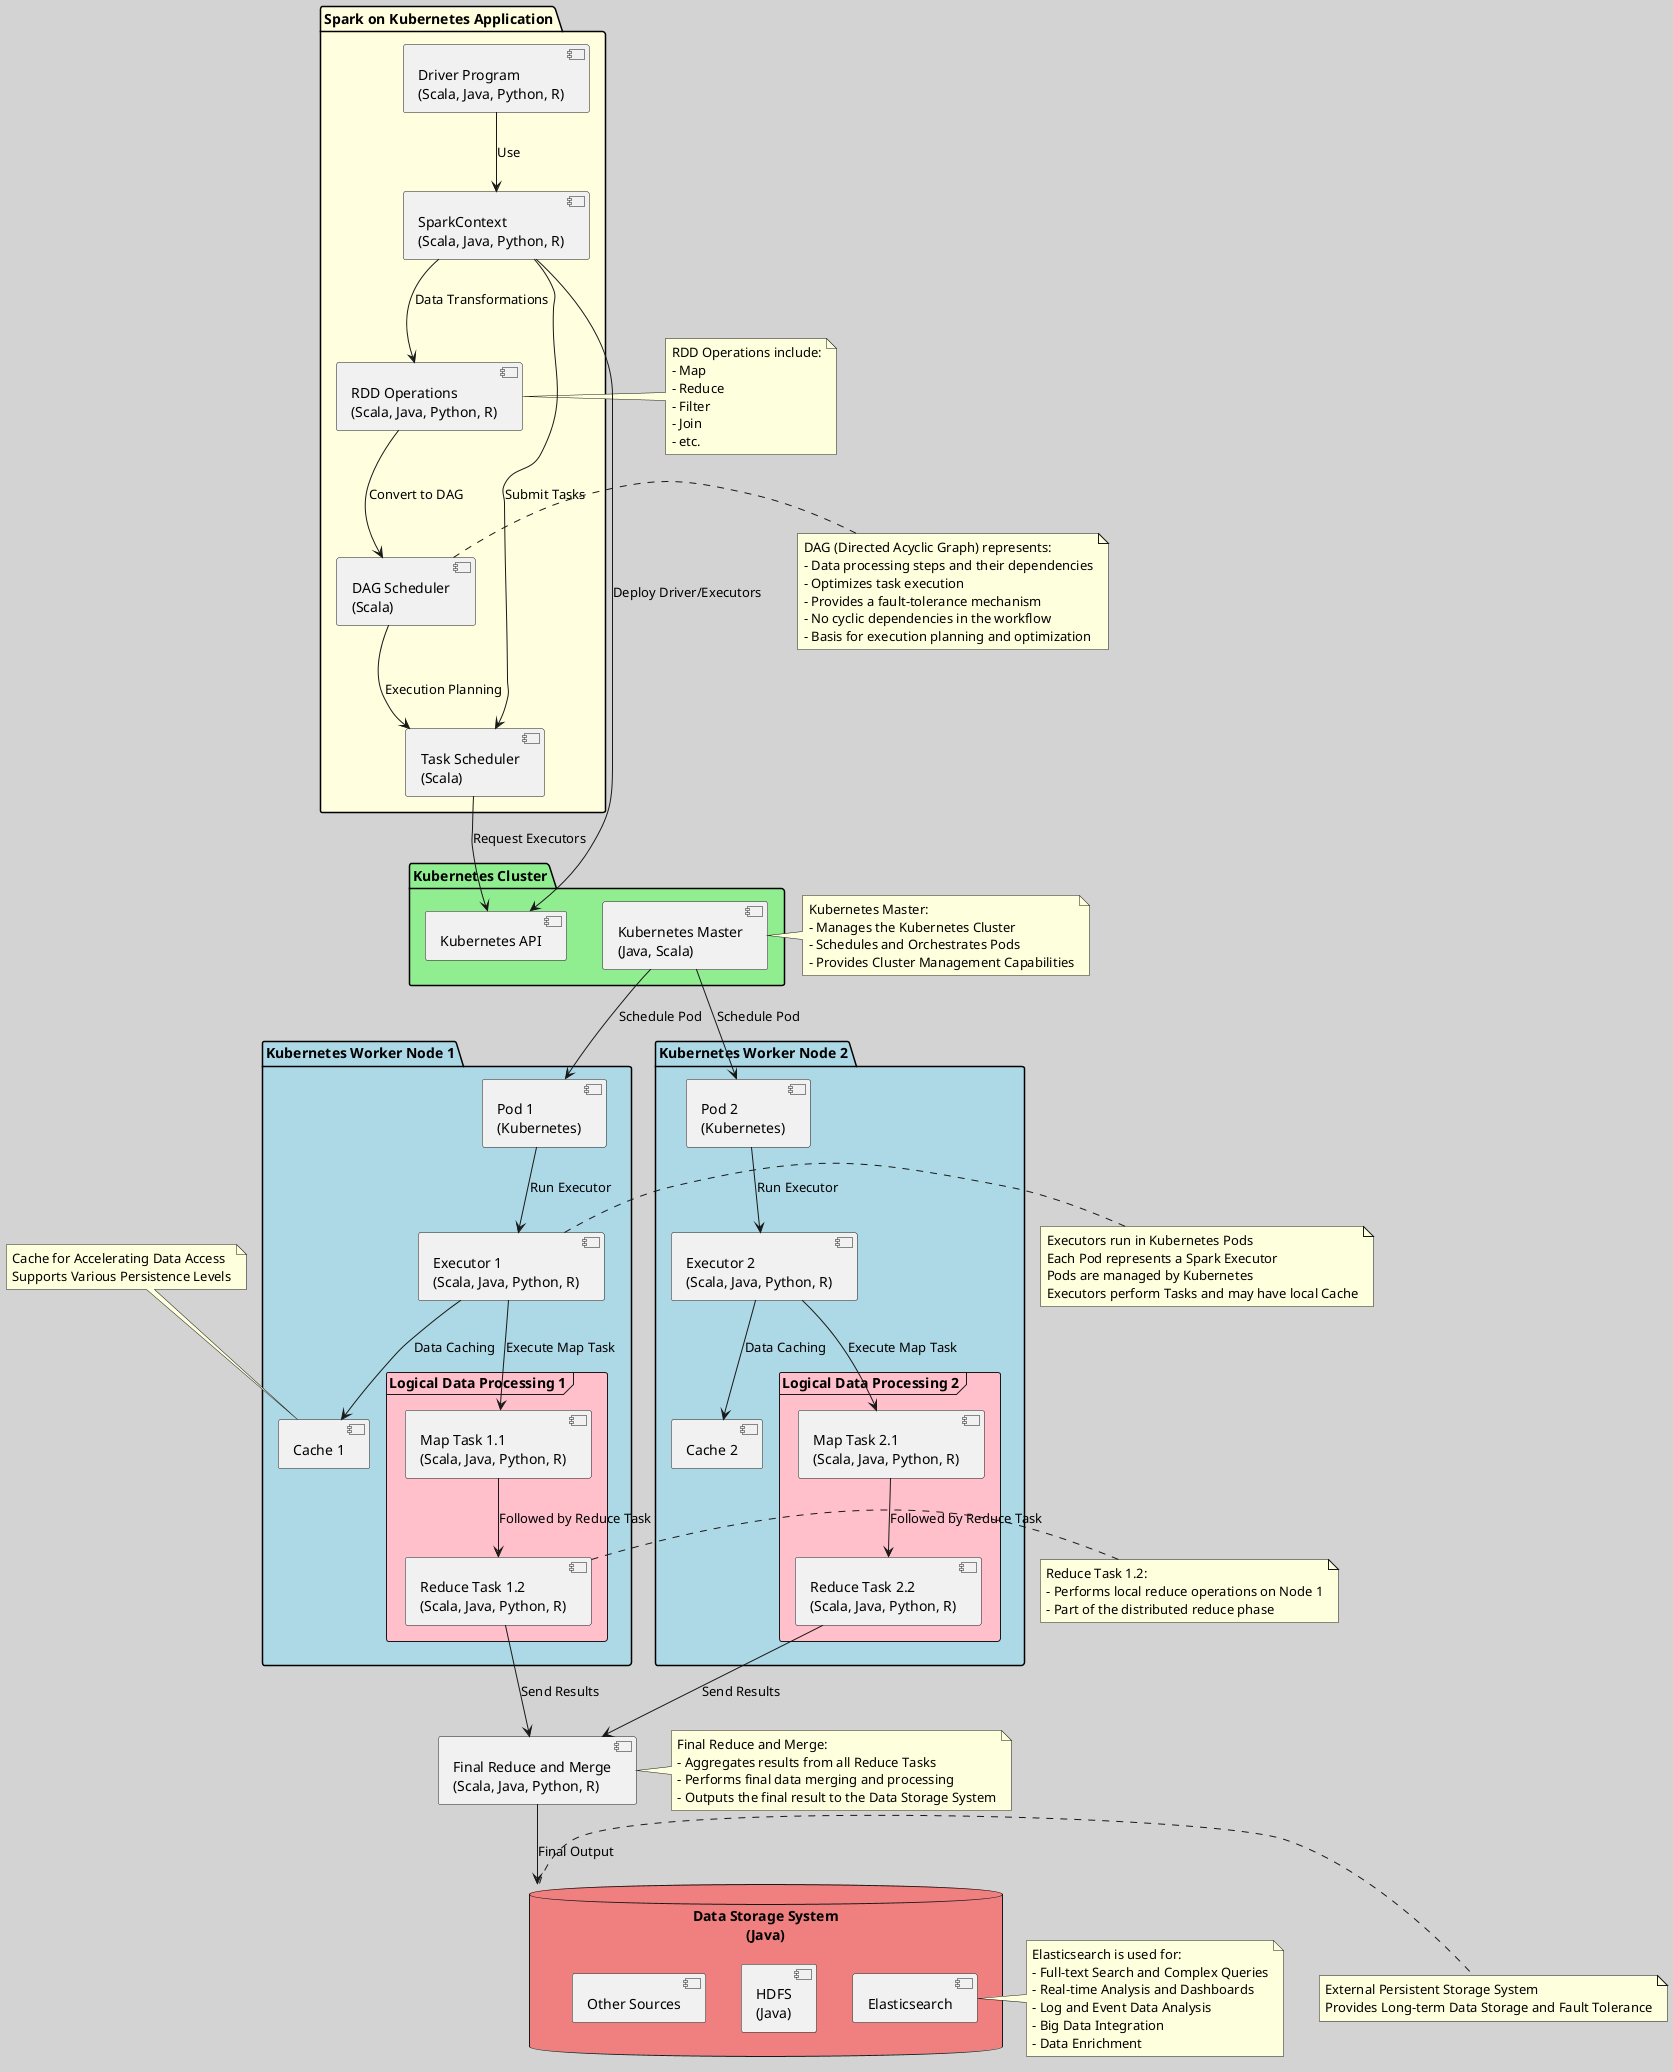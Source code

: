 @startuml
skinparam backgroundColor #D3D3D3

package "Spark on Kubernetes Application" #LightYellow {
    [Driver Program\n(Scala, Java, Python, R)] as Driver
        [SparkContext\n(Scala, Java, Python, R)] as SC
        [RDD Operations\n(Scala, Java, Python, R)] as RDDOps
        [DAG Scheduler\n(Scala)] as DAG
        [Task Scheduler\n(Scala)] as TS
}

package "Kubernetes Cluster" #LightGreen {
        [Kubernetes Master\n(Java, Scala)] as K8sMaster
        [Kubernetes API] as K8sAPI
    }

package "Kubernetes Worker Node 1" #LightBlue {
        [Pod 1\n(Kubernetes)] as Pod1
        [Executor 1\n(Scala, Java, Python, R)] as E1
        [Cache 1] as C1
    frame "Logical Data Processing 1" #Pink {
        [Map Task 1.1\n(Scala, Java, Python, R)] as MT11
        [Reduce Task 1.2\n(Scala, Java, Python, R)] as RT12
    }
}

package "Kubernetes Worker Node 2" #LightBlue {
        [Pod 2\n(Kubernetes)] as Pod2
        [Executor 2\n(Scala, Java, Python, R)] as E2
        [Cache 2] as C2
    frame "Logical Data Processing 2" #Pink {
        [Map Task 2.1\n(Scala, Java, Python, R)] as MT21
        [Reduce Task 2.2\n(Scala, Java, Python, R)] as RT22
    }
}

    [Final Reduce and Merge\n(Scala, Java, Python, R)] as FinalReduce

database "Data Storage System\n(Java)" as Storage #LightCoral {
        [HDFS\n(Java)]
        [Elasticsearch]
        [Other Sources] as Others
    }

Driver --> SC : Use
SC --> RDDOps : Data Transformations
RDDOps --> DAG : Convert to DAG
SC --> TS : Submit Tasks
SC --> K8sAPI : Deploy Driver/Executors
DAG --> TS : Execution Planning
TS --> K8sAPI : Request Executors
K8sMaster --> Pod1 : Schedule Pod
K8sMaster --> Pod2 : Schedule Pod
Pod1 --> E1 : Run Executor
E1 --> C1 : Data Caching
E1 --> MT11 : Execute Map Task
MT11 --> RT12 : Followed by Reduce Task
Pod2 --> E2 : Run Executor
E2 --> C2 : Data Caching
E2 --> MT21 : Execute Map Task
MT21 --> RT22 : Followed by Reduce Task
RT12 --> FinalReduce : Send Results
RT22 --> FinalReduce : Send Results
FinalReduce --> Storage : Final Output

note right of RT12
  Reduce Task 1.2:
  - Performs local reduce operations on Node 1
  - Part of the distributed reduce phase
end note

note right of RDDOps
  RDD Operations include:
  - Map
  - Reduce
  - Filter
  - Join
  - etc.
end note

note right of DAG
  DAG (Directed Acyclic Graph) represents:
  - Data processing steps and their dependencies
  - Optimizes task execution
  - Provides a fault-tolerance mechanism
  - No cyclic dependencies in the workflow
  - Basis for execution planning and optimization
end note

note right of Elasticsearch
  Elasticsearch is used for:
  - Full-text Search and Complex Queries
  - Real-time Analysis and Dashboards
  - Log and Event Data Analysis
  - Big Data Integration
  - Data Enrichment
end note

note top of C1
  Cache for Accelerating Data Access
  Supports Various Persistence Levels
end note

note right of Storage
  External Persistent Storage System
  Provides Long-term Data Storage and Fault Tolerance
end note

note right of K8sMaster
  Kubernetes Master:
  - Manages the Kubernetes Cluster
  - Schedules and Orchestrates Pods
  - Provides Cluster Management Capabilities
end note

note right of E1
  Executors run in Kubernetes Pods
  Each Pod represents a Spark Executor
  Pods are managed by Kubernetes
  Executors perform Tasks and may have local Cache
end note

note right of FinalReduce
  Final Reduce and Merge:
  - Aggregates results from all Reduce Tasks
  - Performs final data merging and processing
  - Outputs the final result to the Data Storage System
end note

@enduml
